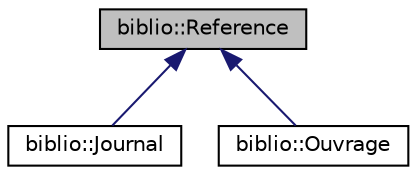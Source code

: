 digraph "biblio::Reference"
{
  edge [fontname="Helvetica",fontsize="10",labelfontname="Helvetica",labelfontsize="10"];
  node [fontname="Helvetica",fontsize="10",shape=record];
  Node0 [label="biblio::Reference",height=0.2,width=0.4,color="black", fillcolor="grey75", style="filled", fontcolor="black"];
  Node0 -> Node1 [dir="back",color="midnightblue",fontsize="10",style="solid",fontname="Helvetica"];
  Node1 [label="biblio::Journal",height=0.2,width=0.4,color="black", fillcolor="white", style="filled",URL="$classbiblio_1_1Journal.html",tooltip="Classe dérivée de la classe Reference. "];
  Node0 -> Node2 [dir="back",color="midnightblue",fontsize="10",style="solid",fontname="Helvetica"];
  Node2 [label="biblio::Ouvrage",height=0.2,width=0.4,color="black", fillcolor="white", style="filled",URL="$classbiblio_1_1Ouvrage.html",tooltip="Classe dérivée de la classe Reference. "];
}

